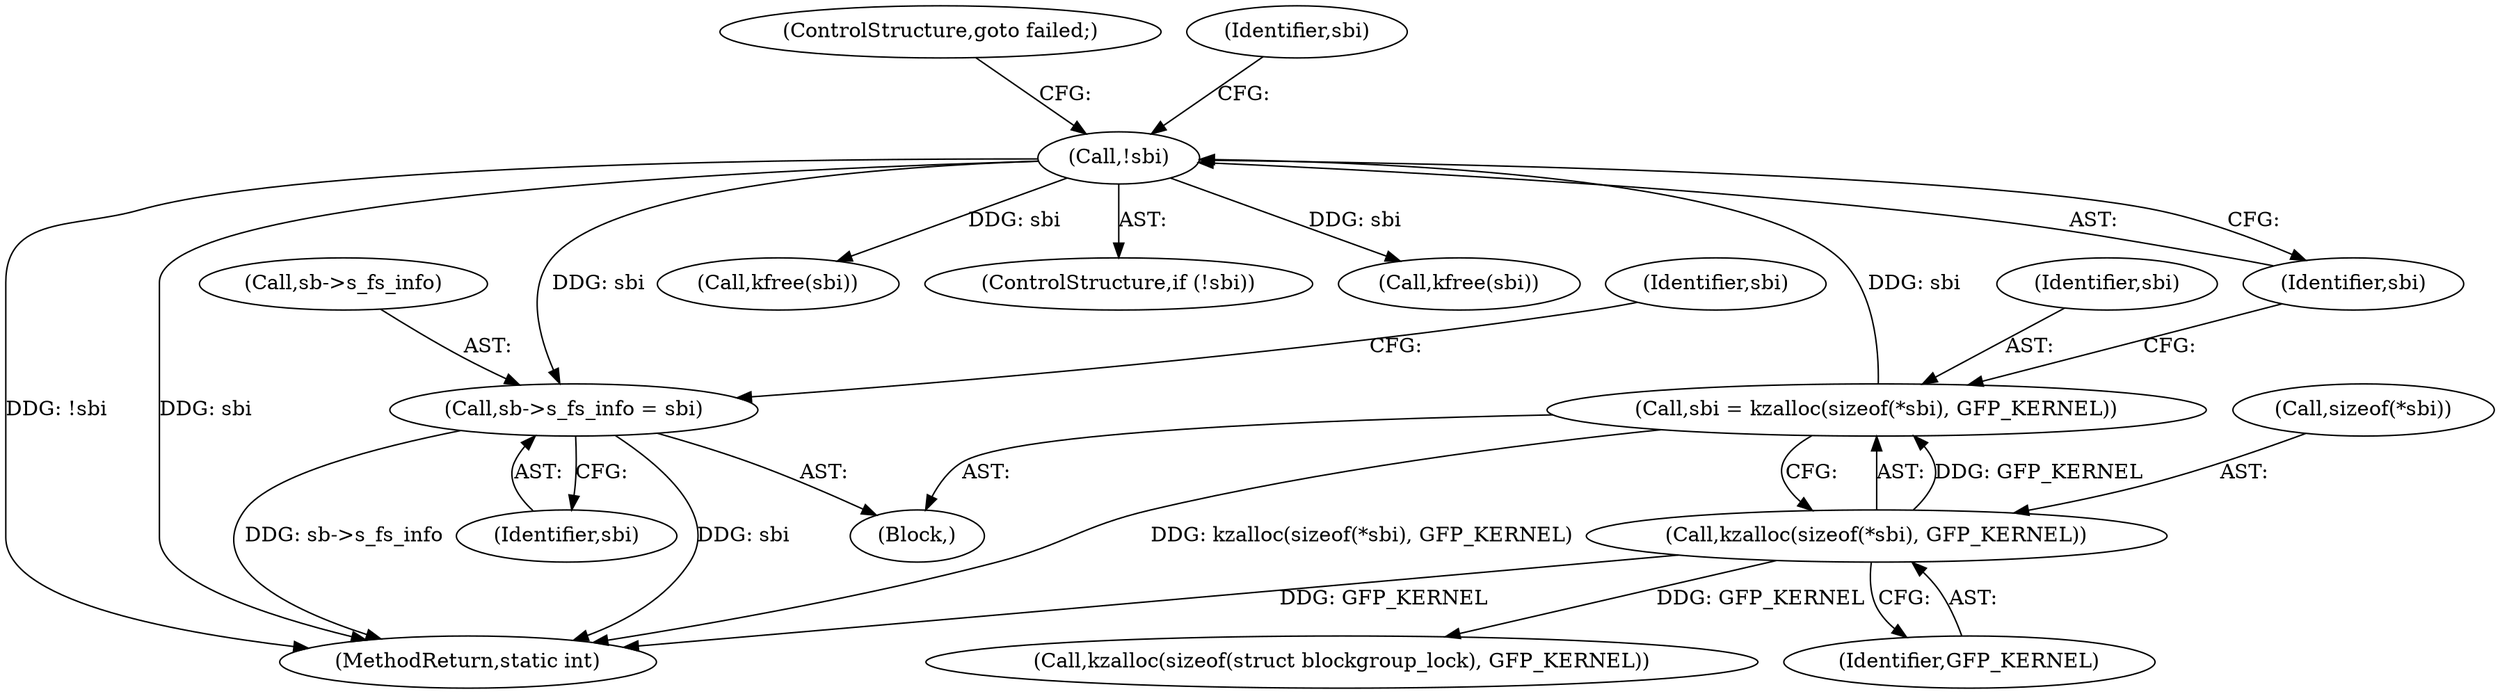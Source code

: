 digraph "0_linux_be0726d33cb8f411945884664924bed3cb8c70ee_0@pointer" {
"1000177" [label="(Call,sb->s_fs_info = sbi)"];
"1000157" [label="(Call,!sbi)"];
"1000149" [label="(Call,sbi = kzalloc(sizeof(*sbi), GFP_KERNEL))"];
"1000151" [label="(Call,kzalloc(sizeof(*sbi), GFP_KERNEL))"];
"1000155" [label="(Identifier,GFP_KERNEL)"];
"1001382" [label="(MethodReturn,static int)"];
"1000181" [label="(Identifier,sbi)"];
"1001377" [label="(Call,kfree(sbi))"];
"1000156" [label="(ControlStructure,if (!sbi))"];
"1000151" [label="(Call,kzalloc(sizeof(*sbi), GFP_KERNEL))"];
"1000113" [label="(Block,)"];
"1000177" [label="(Call,sb->s_fs_info = sbi)"];
"1000174" [label="(Call,kfree(sbi))"];
"1000158" [label="(Identifier,sbi)"];
"1000184" [label="(Identifier,sbi)"];
"1000150" [label="(Identifier,sbi)"];
"1000152" [label="(Call,sizeof(*sbi))"];
"1000159" [label="(ControlStructure,goto failed;)"];
"1000164" [label="(Call,kzalloc(sizeof(struct blockgroup_lock), GFP_KERNEL))"];
"1000157" [label="(Call,!sbi)"];
"1000149" [label="(Call,sbi = kzalloc(sizeof(*sbi), GFP_KERNEL))"];
"1000162" [label="(Identifier,sbi)"];
"1000178" [label="(Call,sb->s_fs_info)"];
"1000177" -> "1000113"  [label="AST: "];
"1000177" -> "1000181"  [label="CFG: "];
"1000178" -> "1000177"  [label="AST: "];
"1000181" -> "1000177"  [label="AST: "];
"1000184" -> "1000177"  [label="CFG: "];
"1000177" -> "1001382"  [label="DDG: sb->s_fs_info"];
"1000177" -> "1001382"  [label="DDG: sbi"];
"1000157" -> "1000177"  [label="DDG: sbi"];
"1000157" -> "1000156"  [label="AST: "];
"1000157" -> "1000158"  [label="CFG: "];
"1000158" -> "1000157"  [label="AST: "];
"1000159" -> "1000157"  [label="CFG: "];
"1000162" -> "1000157"  [label="CFG: "];
"1000157" -> "1001382"  [label="DDG: !sbi"];
"1000157" -> "1001382"  [label="DDG: sbi"];
"1000149" -> "1000157"  [label="DDG: sbi"];
"1000157" -> "1000174"  [label="DDG: sbi"];
"1000157" -> "1001377"  [label="DDG: sbi"];
"1000149" -> "1000113"  [label="AST: "];
"1000149" -> "1000151"  [label="CFG: "];
"1000150" -> "1000149"  [label="AST: "];
"1000151" -> "1000149"  [label="AST: "];
"1000158" -> "1000149"  [label="CFG: "];
"1000149" -> "1001382"  [label="DDG: kzalloc(sizeof(*sbi), GFP_KERNEL)"];
"1000151" -> "1000149"  [label="DDG: GFP_KERNEL"];
"1000151" -> "1000155"  [label="CFG: "];
"1000152" -> "1000151"  [label="AST: "];
"1000155" -> "1000151"  [label="AST: "];
"1000151" -> "1001382"  [label="DDG: GFP_KERNEL"];
"1000151" -> "1000164"  [label="DDG: GFP_KERNEL"];
}
